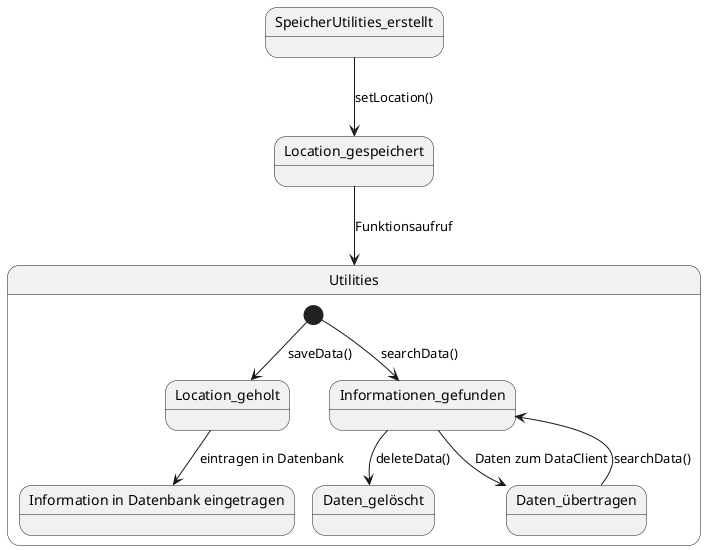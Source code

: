 @startuml Speichermedium
state SpeicherUtilities_erstellt {

}

state Location_gespeichert {

}

SpeicherUtilities_erstellt --> Location_gespeichert : setLocation()
Location_gespeichert --> Utilities : Funktionsaufruf

state Utilities {
  
  [*] --> Location_geholt : saveData()
  [*] --> Informationen_gefunden : searchData()
  Location_geholt --> long2 : eintragen in Datenbank
  Informationen_gefunden --> Daten_gelöscht : deleteData()
  Informationen_gefunden --> Daten_übertragen : Daten zum DataClient
  Daten_übertragen --> Informationen_gefunden : searchData()

    state Location_geholt{

    }
    state Informationen_gefunden{

    }
    state "Information in Datenbank eingetragen" as long2{

    }
    state Daten_gelöscht {

    }
    state Daten_übertragen {

    }
}
@enduml
